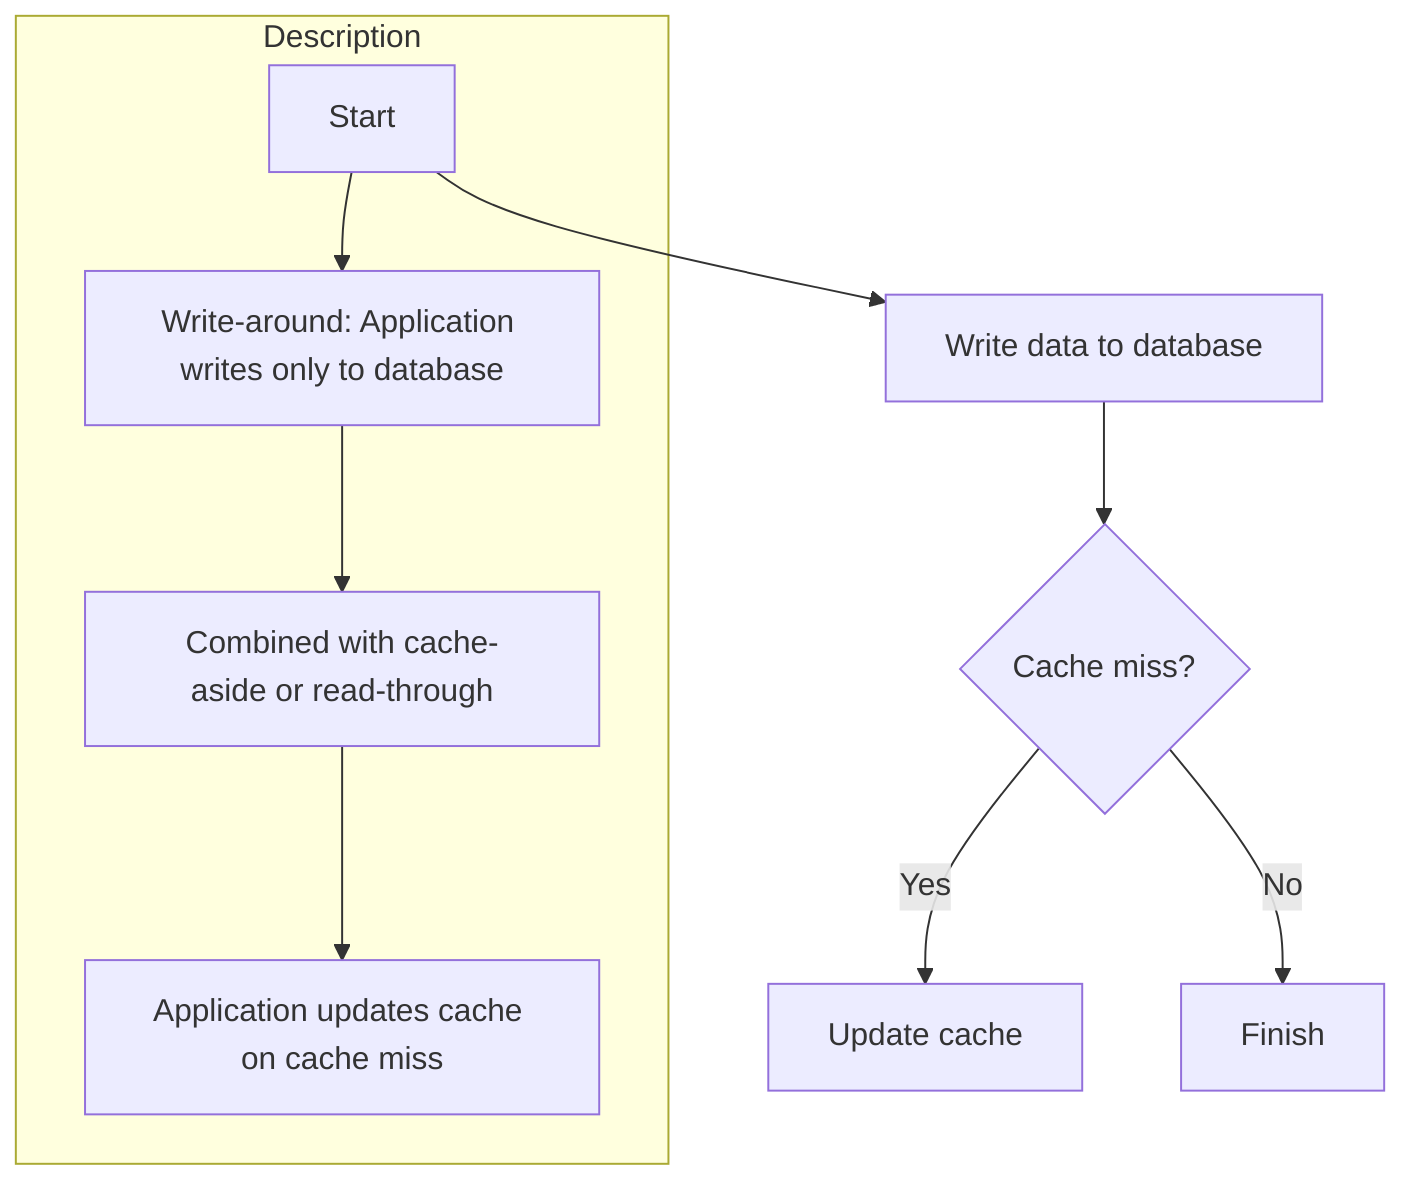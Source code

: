 graph TD;

    start[Start] --> writeDatabase[Write data to database];
    writeDatabase --> checkCacheMiss;
    checkCacheMiss{Cache miss?} -- Yes --> updateCache[Update cache];
    checkCacheMiss -- No --> finish[Finish];

    subgraph Description
        start --> writeAround[Write-around: Application writes only to database];
        writeAround --> combinedWith[Combined with cache-aside or read-through];
        combinedWith --> updateCacheOnMiss[Application updates cache on cache miss];
    end